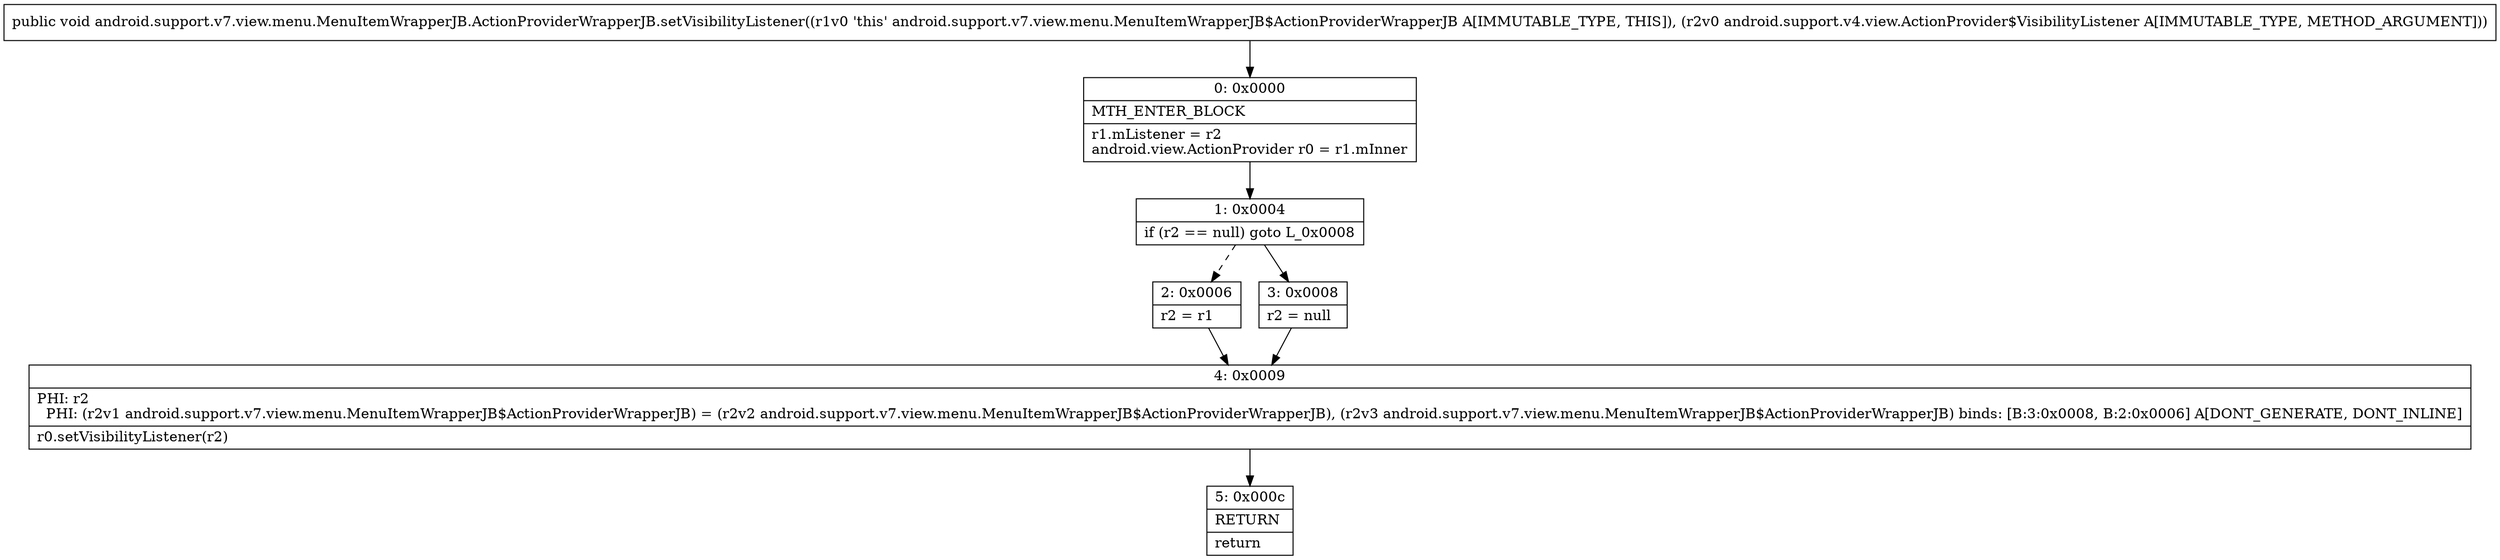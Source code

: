digraph "CFG forandroid.support.v7.view.menu.MenuItemWrapperJB.ActionProviderWrapperJB.setVisibilityListener(Landroid\/support\/v4\/view\/ActionProvider$VisibilityListener;)V" {
Node_0 [shape=record,label="{0\:\ 0x0000|MTH_ENTER_BLOCK\l|r1.mListener = r2\landroid.view.ActionProvider r0 = r1.mInner\l}"];
Node_1 [shape=record,label="{1\:\ 0x0004|if (r2 == null) goto L_0x0008\l}"];
Node_2 [shape=record,label="{2\:\ 0x0006|r2 = r1\l}"];
Node_3 [shape=record,label="{3\:\ 0x0008|r2 = null\l}"];
Node_4 [shape=record,label="{4\:\ 0x0009|PHI: r2 \l  PHI: (r2v1 android.support.v7.view.menu.MenuItemWrapperJB$ActionProviderWrapperJB) = (r2v2 android.support.v7.view.menu.MenuItemWrapperJB$ActionProviderWrapperJB), (r2v3 android.support.v7.view.menu.MenuItemWrapperJB$ActionProviderWrapperJB) binds: [B:3:0x0008, B:2:0x0006] A[DONT_GENERATE, DONT_INLINE]\l|r0.setVisibilityListener(r2)\l}"];
Node_5 [shape=record,label="{5\:\ 0x000c|RETURN\l|return\l}"];
MethodNode[shape=record,label="{public void android.support.v7.view.menu.MenuItemWrapperJB.ActionProviderWrapperJB.setVisibilityListener((r1v0 'this' android.support.v7.view.menu.MenuItemWrapperJB$ActionProviderWrapperJB A[IMMUTABLE_TYPE, THIS]), (r2v0 android.support.v4.view.ActionProvider$VisibilityListener A[IMMUTABLE_TYPE, METHOD_ARGUMENT])) }"];
MethodNode -> Node_0;
Node_0 -> Node_1;
Node_1 -> Node_2[style=dashed];
Node_1 -> Node_3;
Node_2 -> Node_4;
Node_3 -> Node_4;
Node_4 -> Node_5;
}


